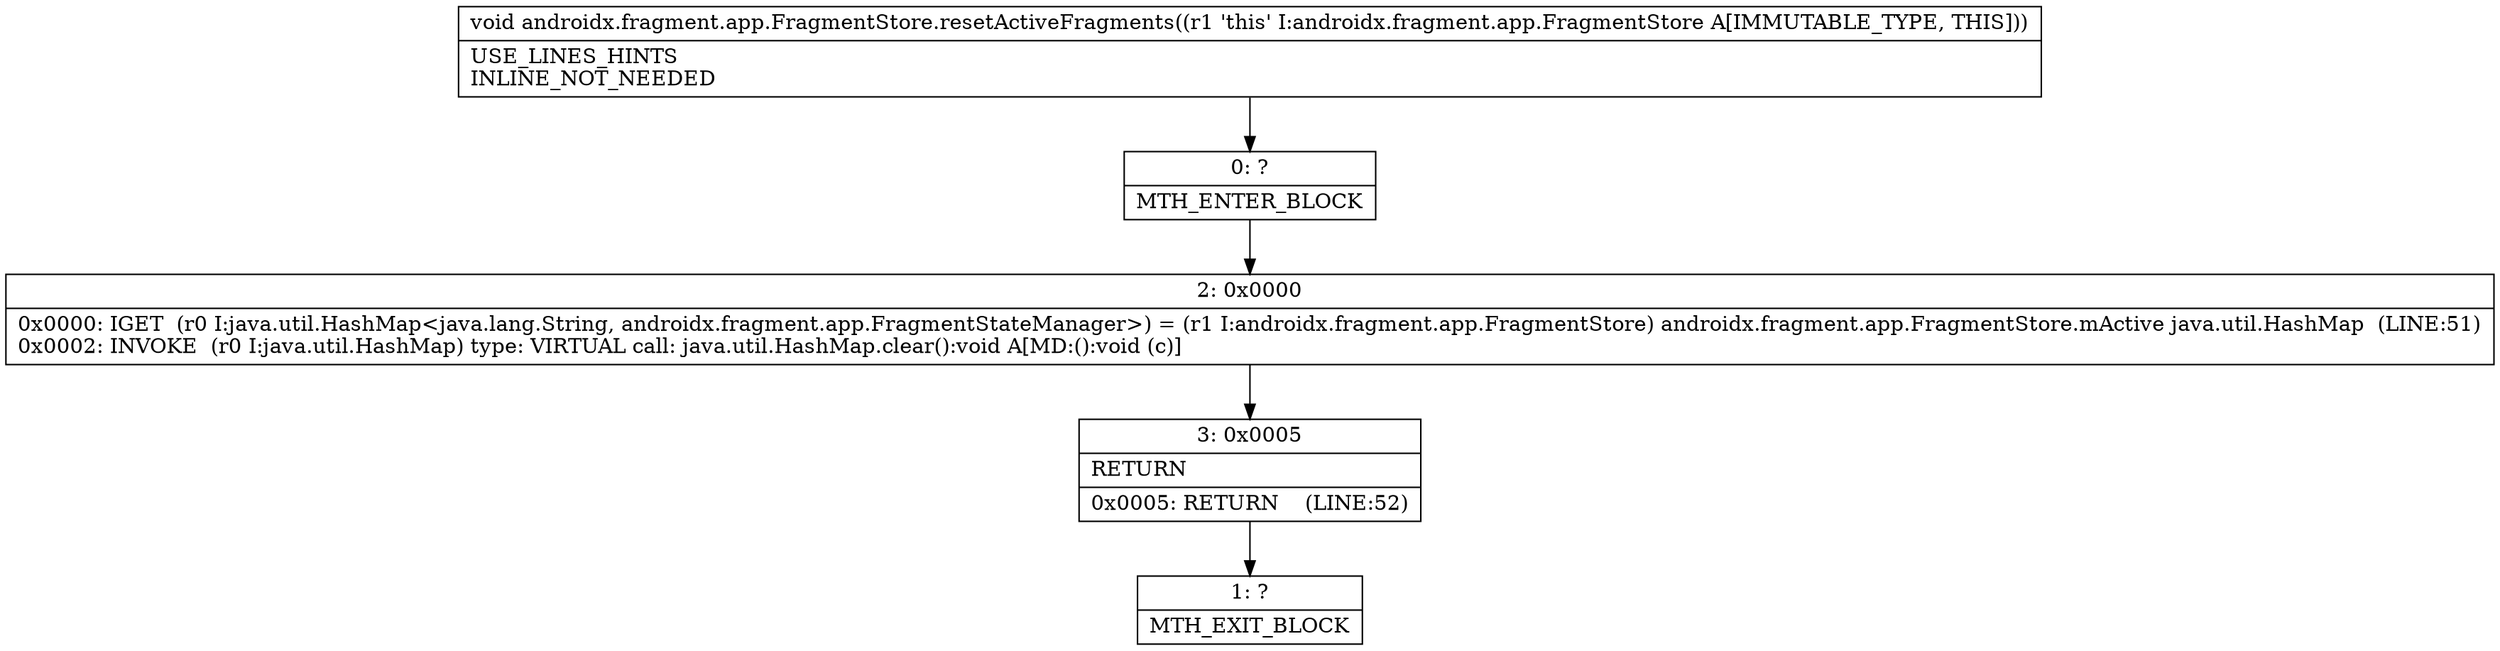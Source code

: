 digraph "CFG forandroidx.fragment.app.FragmentStore.resetActiveFragments()V" {
Node_0 [shape=record,label="{0\:\ ?|MTH_ENTER_BLOCK\l}"];
Node_2 [shape=record,label="{2\:\ 0x0000|0x0000: IGET  (r0 I:java.util.HashMap\<java.lang.String, androidx.fragment.app.FragmentStateManager\>) = (r1 I:androidx.fragment.app.FragmentStore) androidx.fragment.app.FragmentStore.mActive java.util.HashMap  (LINE:51)\l0x0002: INVOKE  (r0 I:java.util.HashMap) type: VIRTUAL call: java.util.HashMap.clear():void A[MD:():void (c)]\l}"];
Node_3 [shape=record,label="{3\:\ 0x0005|RETURN\l|0x0005: RETURN    (LINE:52)\l}"];
Node_1 [shape=record,label="{1\:\ ?|MTH_EXIT_BLOCK\l}"];
MethodNode[shape=record,label="{void androidx.fragment.app.FragmentStore.resetActiveFragments((r1 'this' I:androidx.fragment.app.FragmentStore A[IMMUTABLE_TYPE, THIS]))  | USE_LINES_HINTS\lINLINE_NOT_NEEDED\l}"];
MethodNode -> Node_0;Node_0 -> Node_2;
Node_2 -> Node_3;
Node_3 -> Node_1;
}

